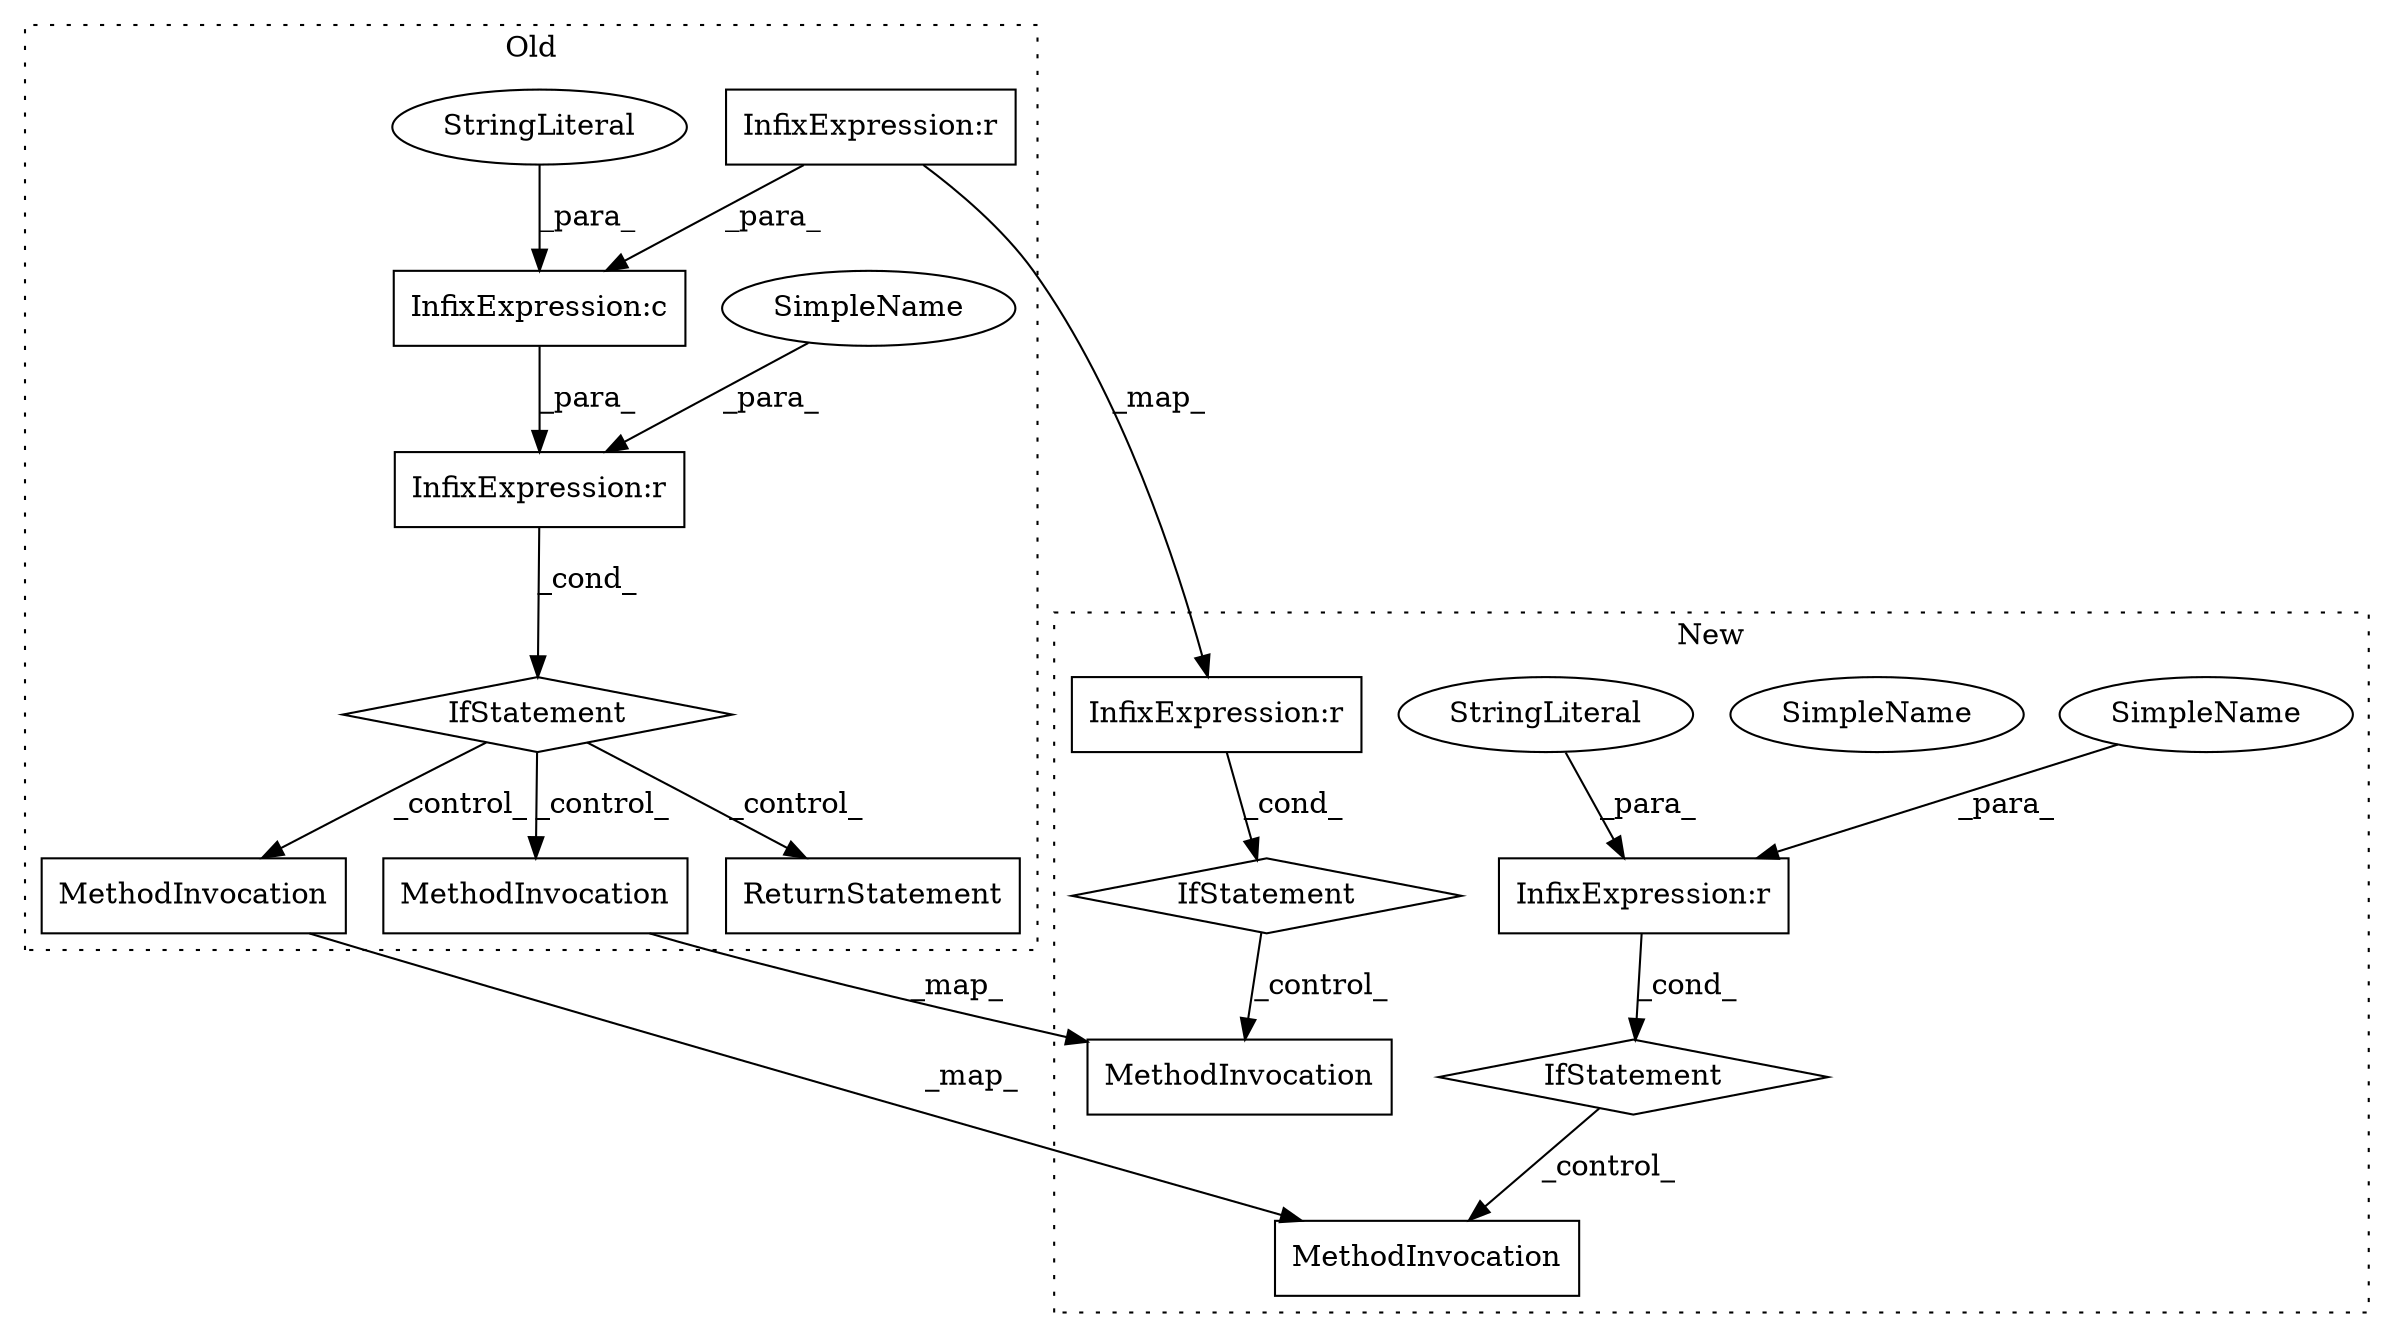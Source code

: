 digraph G {
subgraph cluster0 {
3 [label="IfStatement" a="25" s="974,1033" l="4,10" shape="diamond"];
4 [label="MethodInvocation" a="32" s="1145,1160" l="10,1" shape="box"];
6 [label="MethodInvocation" a="32" s="1190,1205" l="10,1" shape="box"];
8 [label="ReturnStatement" a="41" s="1057" l="7" shape="box"];
11 [label="SimpleName" a="42" s="978" l="17" shape="ellipse"];
12 [label="StringLiteral" a="45" s="999" l="4" shape="ellipse"];
14 [label="InfixExpression:c" a="27" s="1003" l="-25" shape="box"];
15 [label="InfixExpression:r" a="27" s="995" l="-17" shape="box"];
18 [label="InfixExpression:r" a="27" s="1025" l="4" shape="box"];
label = "Old";
style="dotted";
}
subgraph cluster1 {
1 [label="IfStatement" a="25" s="1054,1083" l="4,10" shape="diamond"];
2 [label="IfStatement" a="25" s="1161,1191" l="4,10" shape="diamond"];
5 [label="MethodInvocation" a="32" s="1234,1249" l="10,1" shape="box"];
7 [label="MethodInvocation" a="32" s="1125,1140" l="10,1" shape="box"];
9 [label="SimpleName" a="42" s="1058" l="17" shape="ellipse"];
10 [label="SimpleName" a="42" s="1058" l="17" shape="ellipse"];
13 [label="StringLiteral" a="45" s="1079" l="4" shape="ellipse"];
16 [label="InfixExpression:r" a="27" s="1183" l="4" shape="box"];
17 [label="InfixExpression:r" a="27" s="1075" l="4" shape="box"];
label = "New";
style="dotted";
}
1 -> 7 [label="_control_"];
2 -> 5 [label="_control_"];
3 -> 6 [label="_control_"];
3 -> 8 [label="_control_"];
3 -> 4 [label="_control_"];
4 -> 7 [label="_map_"];
6 -> 5 [label="_map_"];
9 -> 17 [label="_para_"];
11 -> 15 [label="_para_"];
12 -> 14 [label="_para_"];
13 -> 17 [label="_para_"];
14 -> 15 [label="_para_"];
15 -> 3 [label="_cond_"];
16 -> 2 [label="_cond_"];
17 -> 1 [label="_cond_"];
18 -> 16 [label="_map_"];
18 -> 14 [label="_para_"];
}